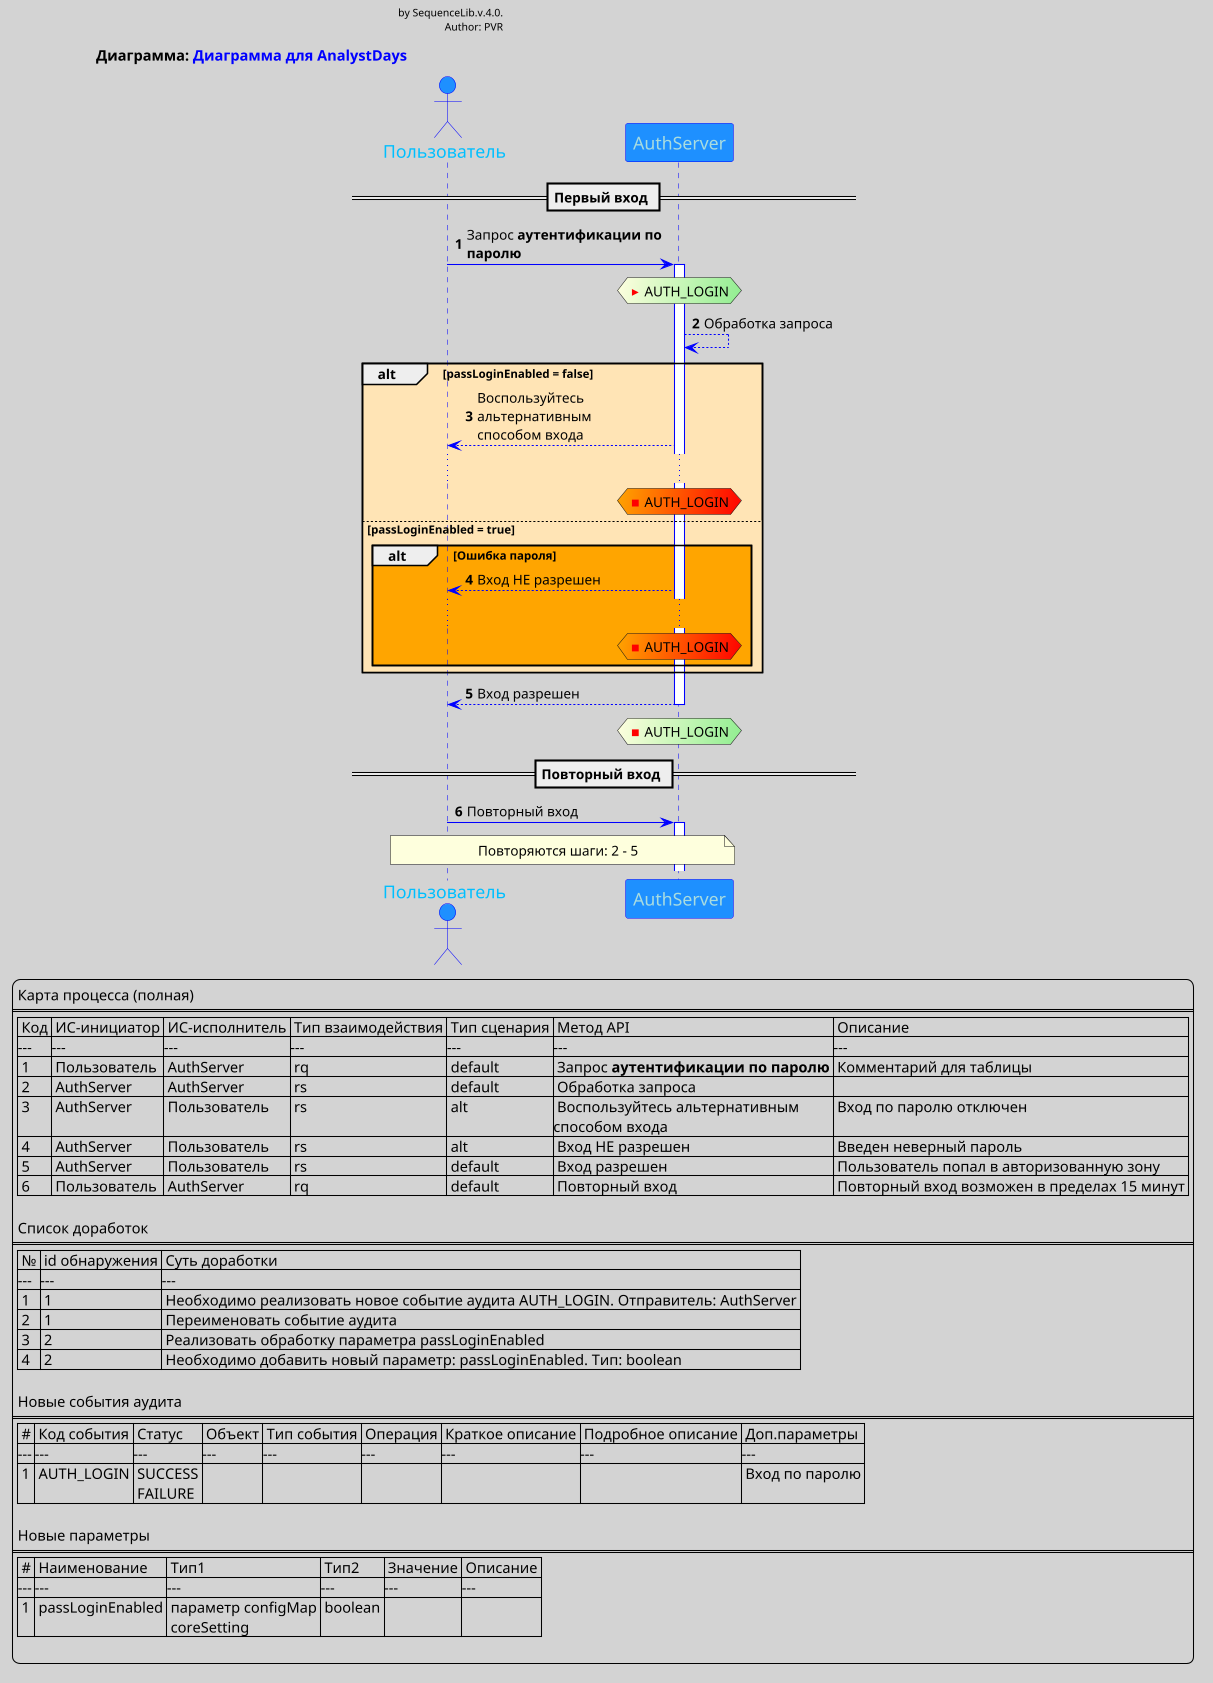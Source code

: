 @startuml

autonumber
skinparam dpi 100
skinparam maxMessageSize 200
skinparam backgroundColor LightGray
skinparam sequence {
ArrowColor blue
ActorBorderColor blue
LifeLineBorderColor blue
LifeLineBackgroundColor #White
ParticipantBorderColor blue
ParticipantBackgroundColor DodgerBlue
ParticipantFontName Impact
ParticipantFontSize 17
ParticipantFontColor #A9DCDF
ActorBackgroundColor DodgerBlue
ActorFontColor DeepSkyBlue
ActorFontSize 17
ActorFontName Aapex
}

title Диаграмма: <color:blue>Диаграмма для AnalystDays
header <color:black>by SequenceLib.v.4.0.\n <color:black>Author: PVR

participant "AuthServer" as srv order 1
actor "Пользователь" as user


== Первый вход ==
user -> srv ++: Запрос **аутентификации по паролю**
        hnote over srv #lightyellow/lightgreen: <color:red><&media-play> <color:black>AUTH_LOGIN
srv --> srv : Обработка запроса
alt #moccasin passLoginEnabled = false
    srv --> user : Воспользуйтесь альтернативным\nспособом входа
    ...
        hnote over srv #orange/red: <color:red><&media-stop> <color:black>AUTH_LOGIN
else  passLoginEnabled = true
alt #orange Ошибка пароля
    srv --> user : Вход НЕ разрешен
    ...
        hnote over srv #orange/red: <color:red><&media-stop> <color:black>AUTH_LOGIN
end

end

srv --> user --: Вход разрешен
        hnote over srv #lightyellow/lightgreen: <color:red><&media-stop> <color:black>AUTH_LOGIN


== Повторный вход ==
user -> srv ++: Повторный вход
note across : Повторяются шаги: 2 - 5

legend
Карта процесса (полная)
====
| Код | ИC-инициатор | ИС-исполнитель | Тип взаимодействия | Тип сценария | Метод API | Описание |
|---|---|---|---|---|---|---|
| 1 | Пользователь | AuthServer | rq | default | Запрос **аутентификации по паролю** | Комментарий для таблицы |
| 2 | AuthServer | AuthServer | rs | default | Обработка запроса |  |
| 3 | AuthServer | Пользователь | rs | alt | Воспользуйтесь альтернативным\nспособом входа | Вход по паролю отключен |
| 4 | AuthServer | Пользователь | rs | alt | Вход НЕ разрешен | Введен неверный пароль |
| 5 | AuthServer | Пользователь | rs | default | Вход разрешен | Пользователь попал в авторизованную зону |
| 6 | Пользователь | AuthServer | rq | default | Повторный вход | Повторный вход возможен в пределах 15 минут |

Список доработок
====
| № | id обнаружения | Суть доработки|
|---|---|---|
| 1 | 1 | Необходимо реализовать новое событие аудита AUTH_LOGIN. Отправитель: AuthServer |
| 2 | 1 | Переименовать событие аудита |
| 3 | 2 | Реализовать обработку параметра passLoginEnabled |
| 4 | 2 | Необходимо добавить новый параметр: passLoginEnabled. Тип: boolean |

Новые события аудита
====
| # | Код события | Статус | Объект | Тип события | Операция | Краткое описание | Подробное описание | Доп.параметры |
|---|---|---|---|---|---|---|---|---|
| 1 | AUTH_LOGIN | SUCCESS \n FAILURE |  |  |  |  |  | Вход по паролю |

Новые параметры
====
| # | Наименование | Тип1 | Тип2 | Значение | Описание |
|---|---|---|---|---|---|
| 1 | passLoginEnabled | параметр configMap \n coreSetting | boolean |  |  |

end legend
@enduml